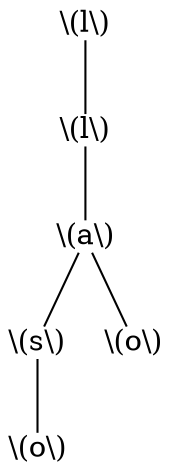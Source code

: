 graph {
	0 [label="\\(l\\)" shape=plain]
	1 [label="\\(l\\)" shape=plain]
	0 -- 1
	2 [label="\\(a\\)" shape=plain]
	1 -- 2
	3 [label="\\(s\\)" shape=plain]
	2 -- 3
	4 [label="\\(o\\)" shape=plain]
	3 -- 4
	5 [label="\\(o\\)" shape=plain]
	2 -- 5
}

